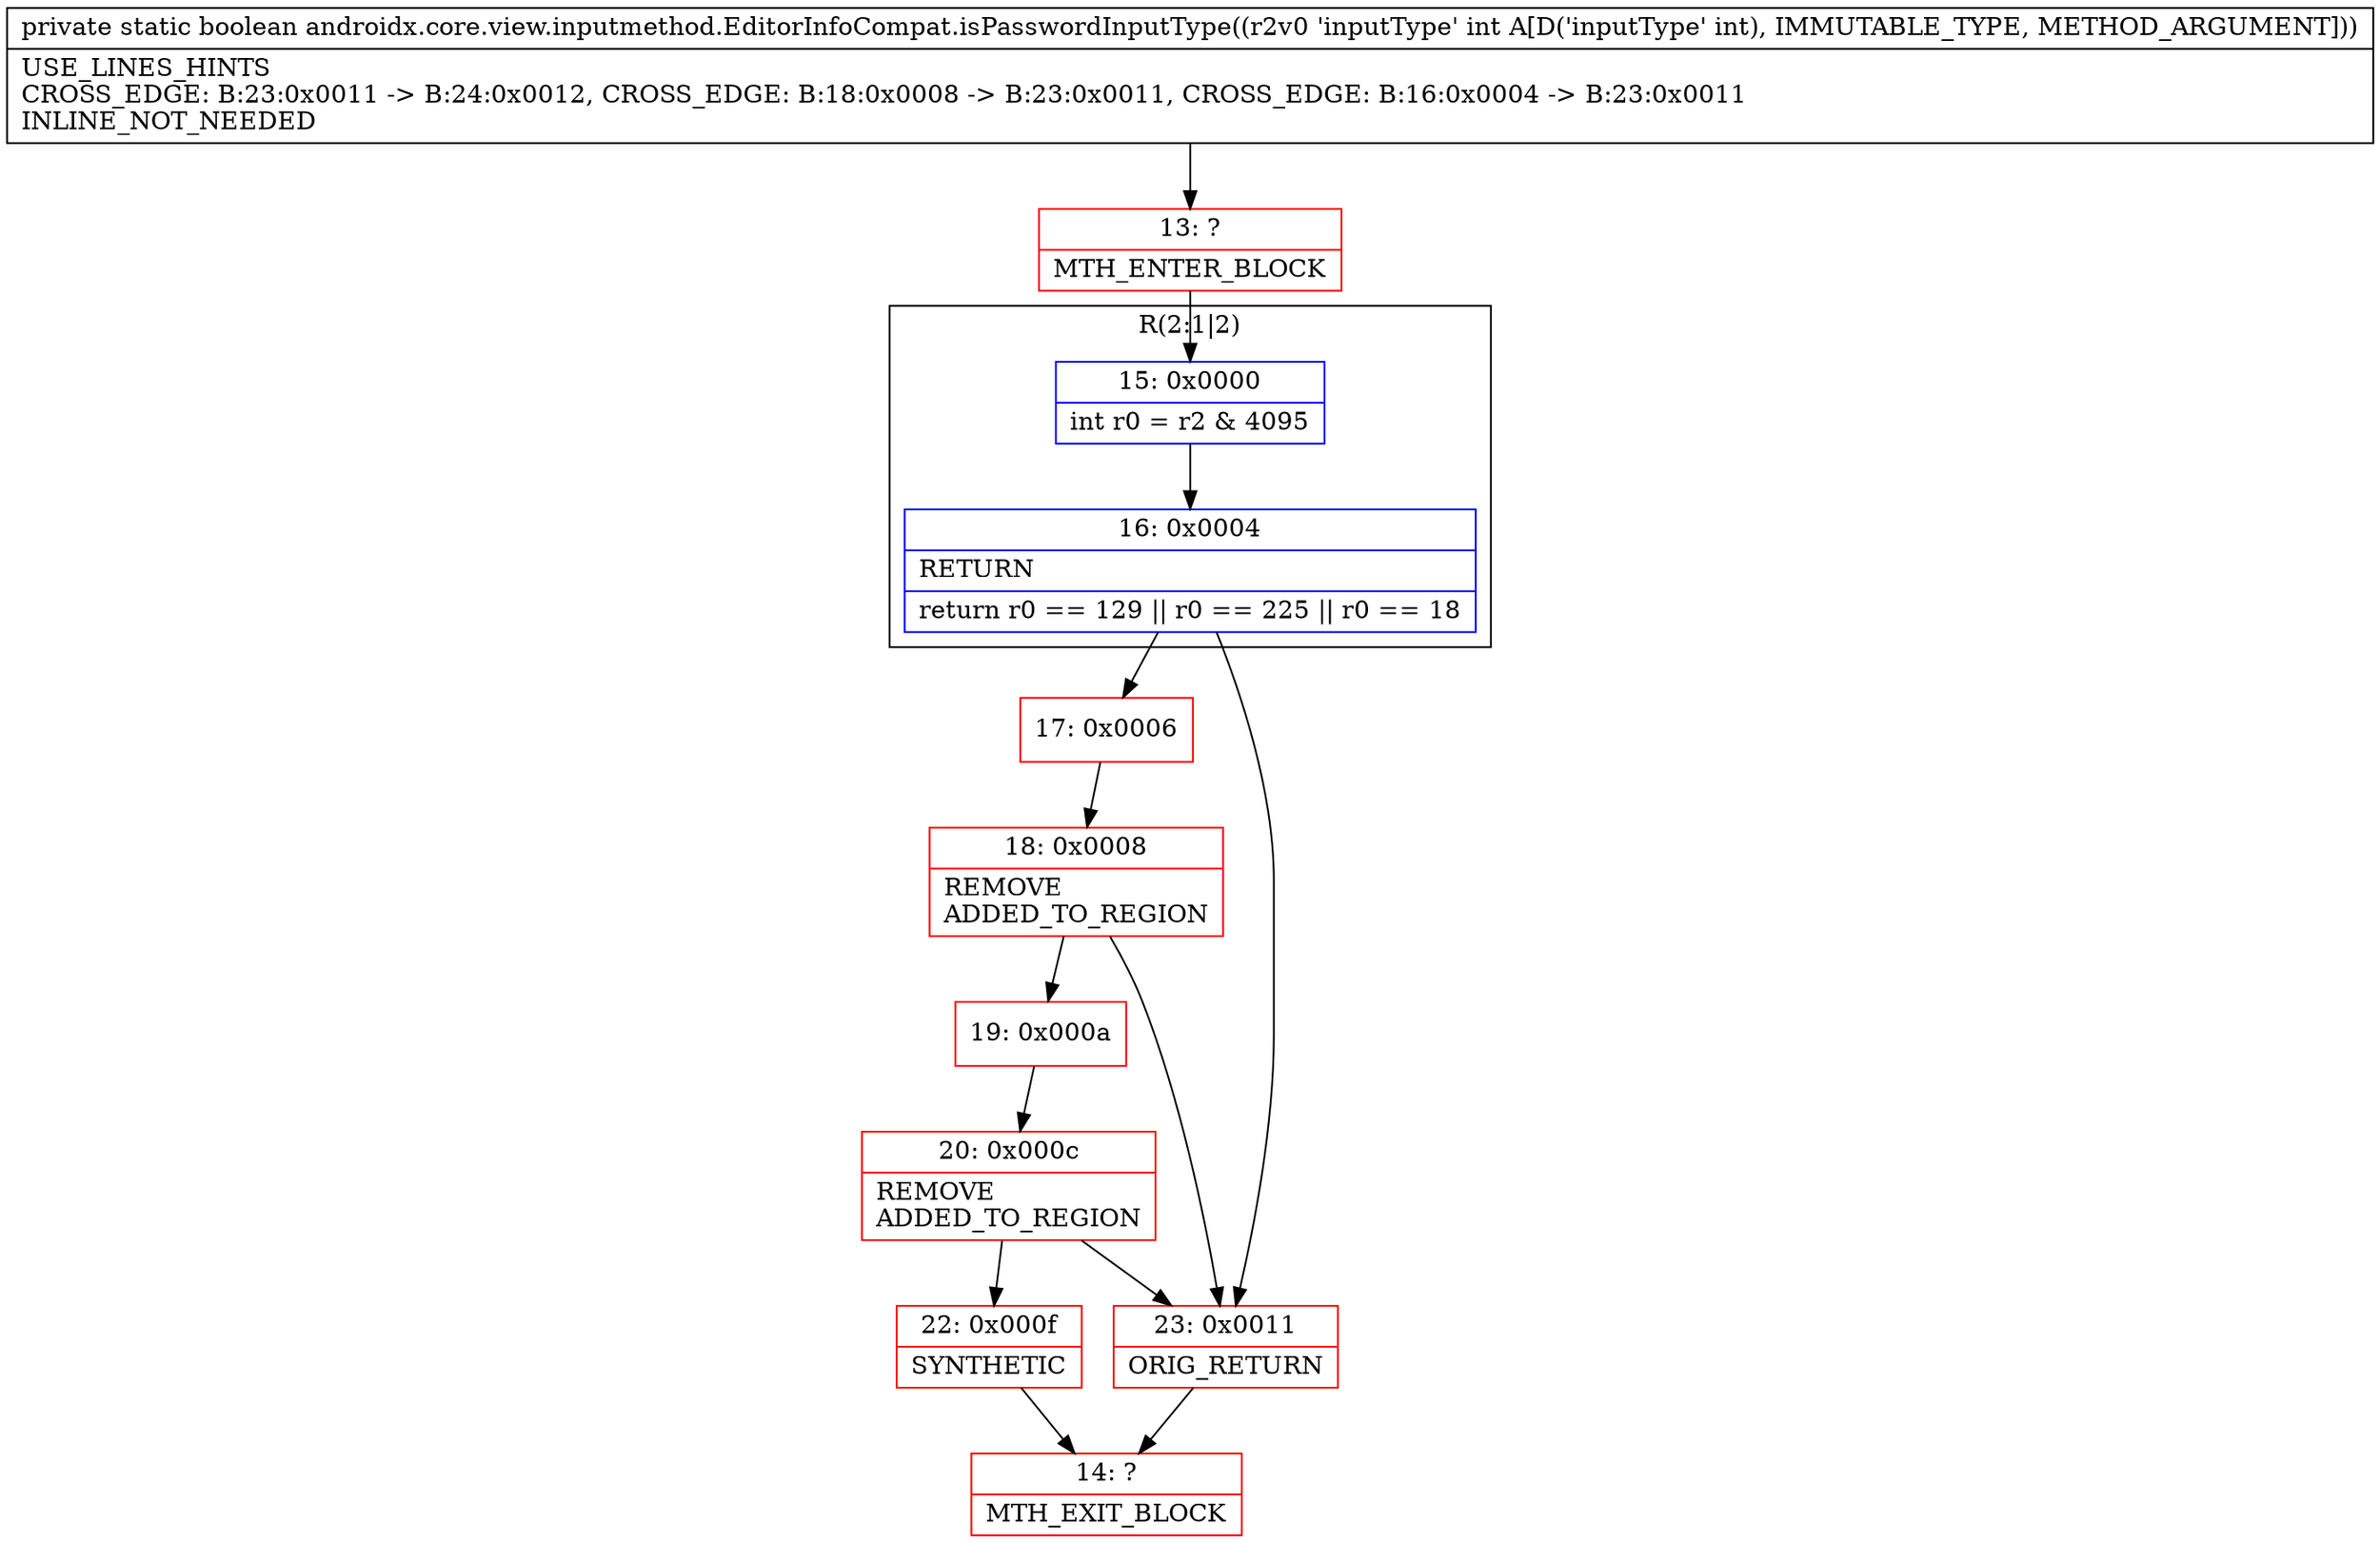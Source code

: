 digraph "CFG forandroidx.core.view.inputmethod.EditorInfoCompat.isPasswordInputType(I)Z" {
subgraph cluster_Region_1169597297 {
label = "R(2:1|2)";
node [shape=record,color=blue];
Node_15 [shape=record,label="{15\:\ 0x0000|int r0 = r2 & 4095\l}"];
Node_16 [shape=record,label="{16\:\ 0x0004|RETURN\l|return r0 == 129 \|\| r0 == 225 \|\| r0 == 18\l}"];
}
Node_13 [shape=record,color=red,label="{13\:\ ?|MTH_ENTER_BLOCK\l}"];
Node_17 [shape=record,color=red,label="{17\:\ 0x0006}"];
Node_18 [shape=record,color=red,label="{18\:\ 0x0008|REMOVE\lADDED_TO_REGION\l}"];
Node_19 [shape=record,color=red,label="{19\:\ 0x000a}"];
Node_20 [shape=record,color=red,label="{20\:\ 0x000c|REMOVE\lADDED_TO_REGION\l}"];
Node_22 [shape=record,color=red,label="{22\:\ 0x000f|SYNTHETIC\l}"];
Node_14 [shape=record,color=red,label="{14\:\ ?|MTH_EXIT_BLOCK\l}"];
Node_23 [shape=record,color=red,label="{23\:\ 0x0011|ORIG_RETURN\l}"];
MethodNode[shape=record,label="{private static boolean androidx.core.view.inputmethod.EditorInfoCompat.isPasswordInputType((r2v0 'inputType' int A[D('inputType' int), IMMUTABLE_TYPE, METHOD_ARGUMENT]))  | USE_LINES_HINTS\lCROSS_EDGE: B:23:0x0011 \-\> B:24:0x0012, CROSS_EDGE: B:18:0x0008 \-\> B:23:0x0011, CROSS_EDGE: B:16:0x0004 \-\> B:23:0x0011\lINLINE_NOT_NEEDED\l}"];
MethodNode -> Node_13;Node_15 -> Node_16;
Node_16 -> Node_17;
Node_16 -> Node_23;
Node_13 -> Node_15;
Node_17 -> Node_18;
Node_18 -> Node_19;
Node_18 -> Node_23;
Node_19 -> Node_20;
Node_20 -> Node_22;
Node_20 -> Node_23;
Node_22 -> Node_14;
Node_23 -> Node_14;
}

